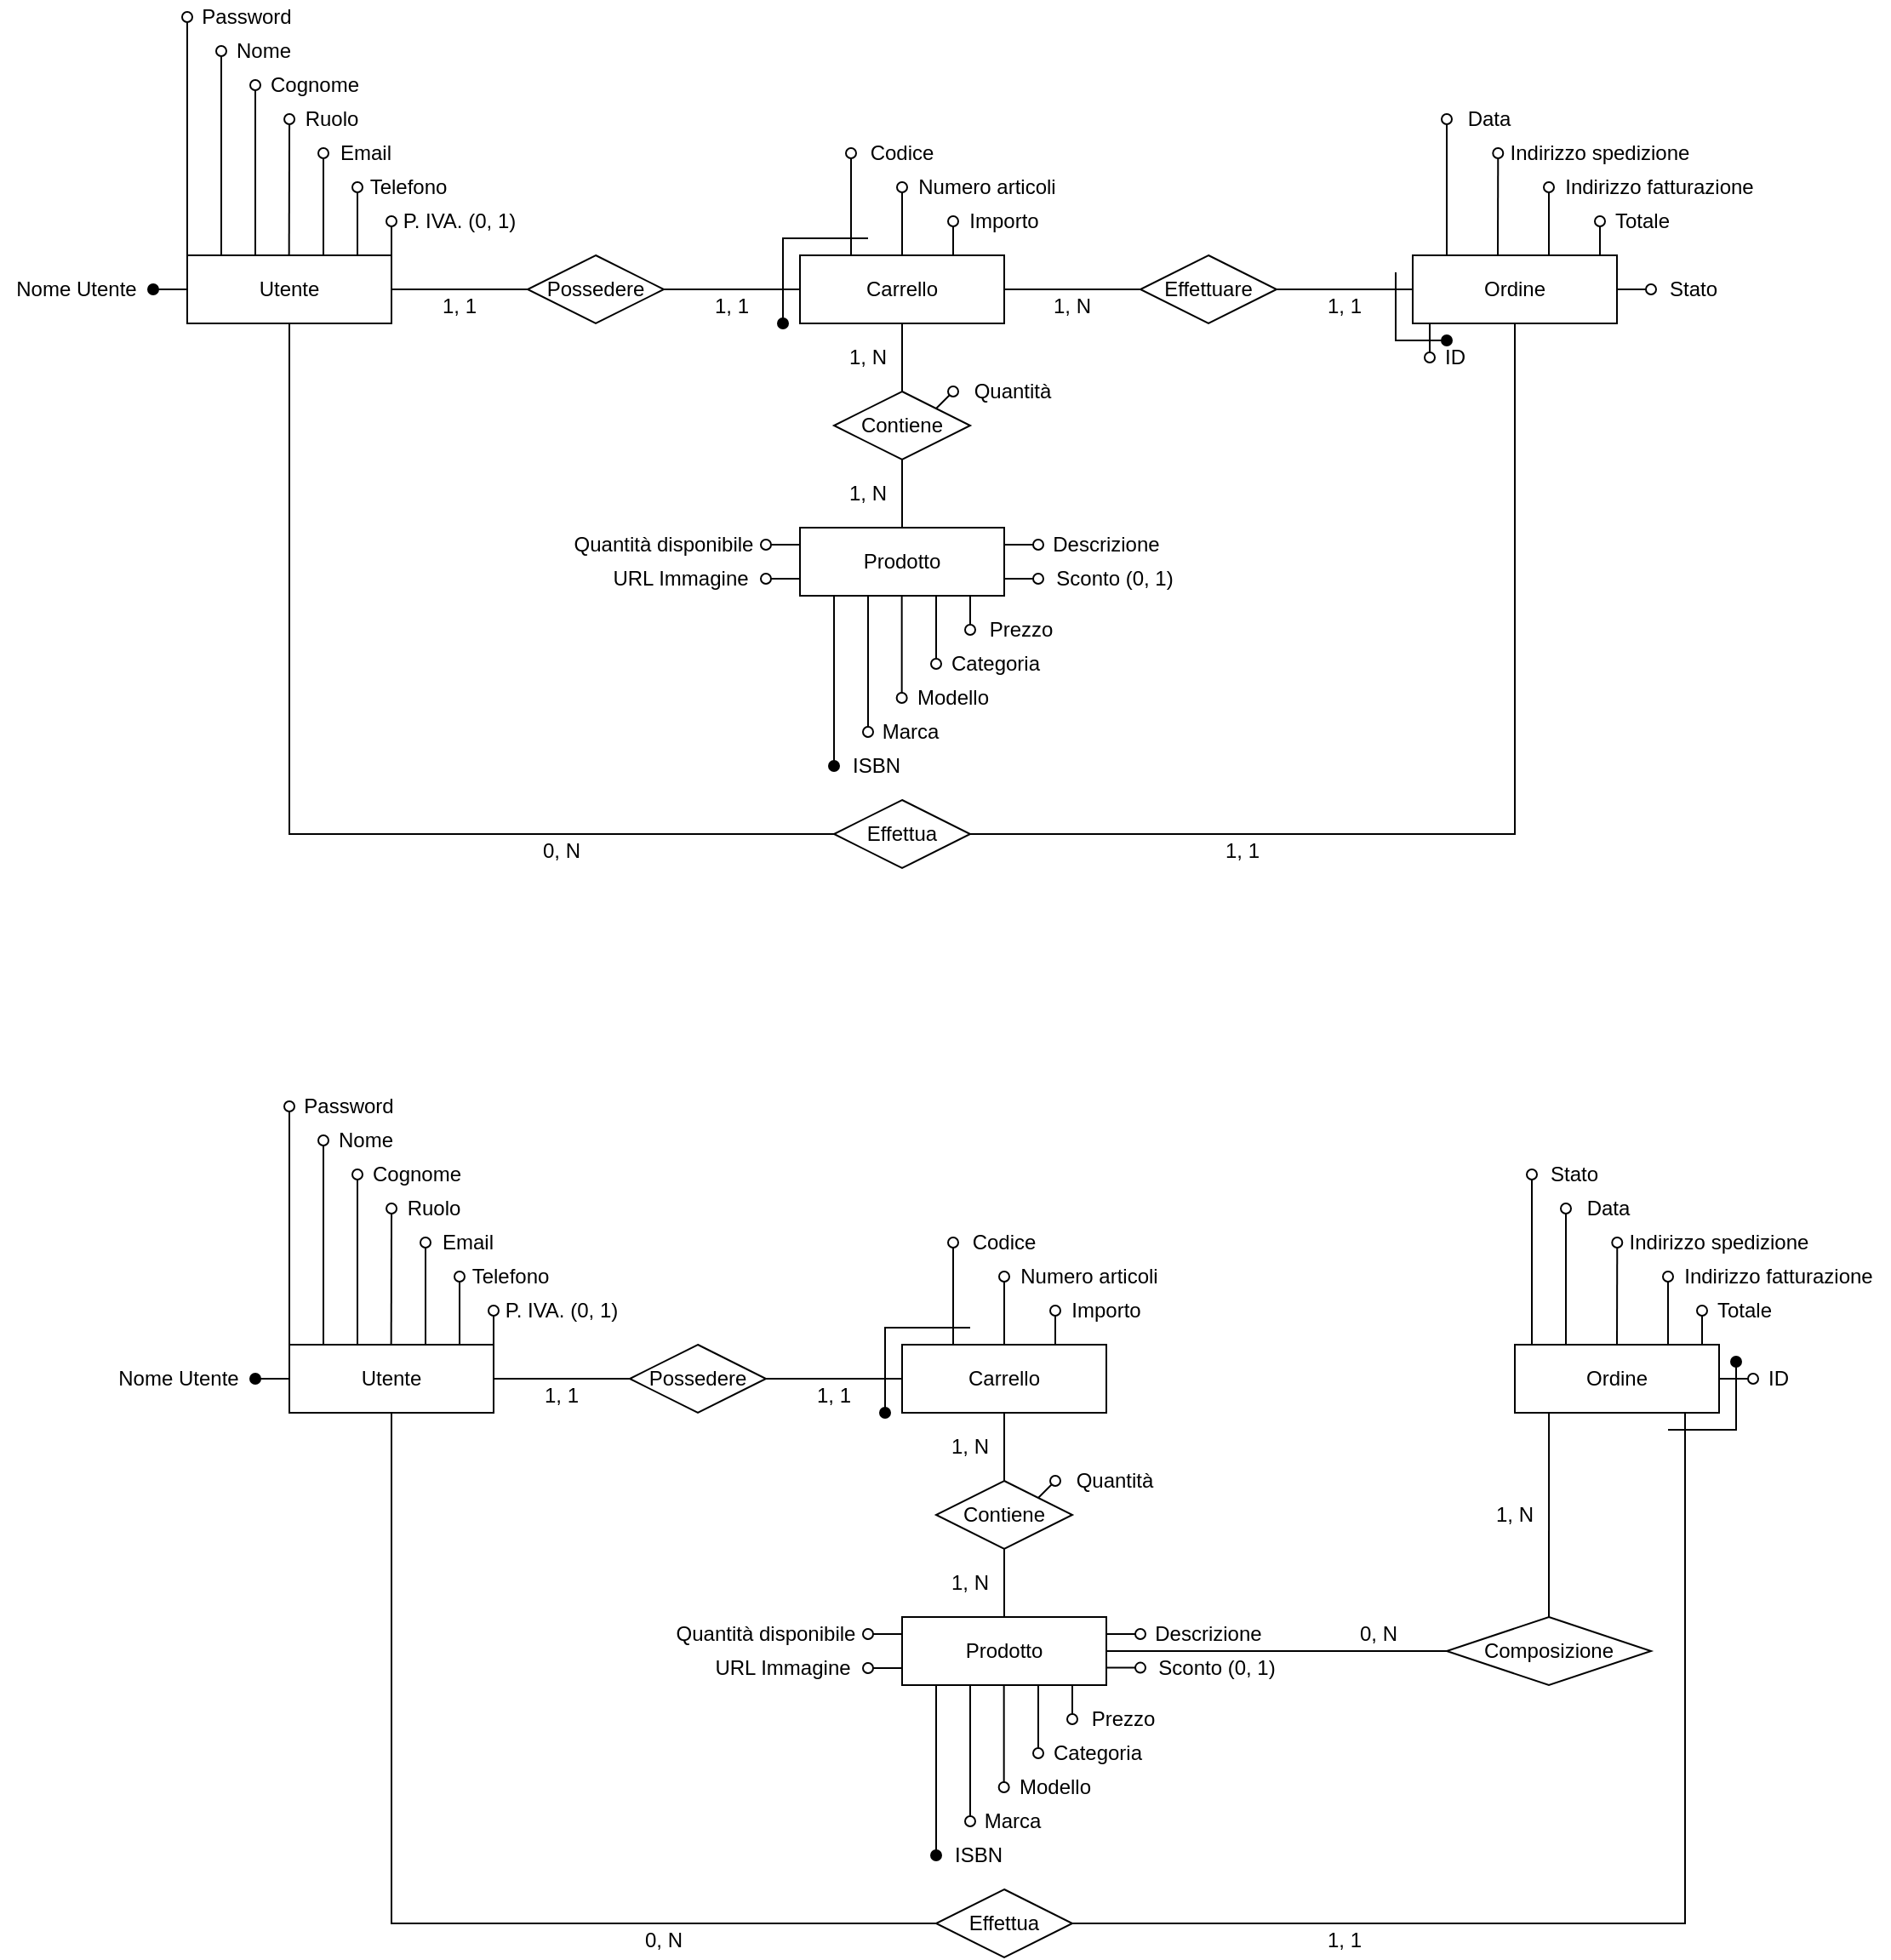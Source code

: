 <mxfile version="17.2.4" type="device"><diagram id="nm--eAEogg27VuzhffeC" name="Pagina-1"><mxGraphModel dx="2162" dy="2040" grid="1" gridSize="10" guides="1" tooltips="1" connect="1" arrows="1" fold="1" page="1" pageScale="1" pageWidth="827" pageHeight="1169" math="0" shadow="0"><root><mxCell id="0"/><mxCell id="1" parent="0"/><mxCell id="vrYlDFqUF2wS1NRrEJa6-5" style="edgeStyle=orthogonalEdgeStyle;rounded=0;orthogonalLoop=1;jettySize=auto;html=1;exitX=0.5;exitY=1;exitDx=0;exitDy=0;entryX=0;entryY=0.5;entryDx=0;entryDy=0;endArrow=none;endFill=0;" edge="1" parent="1" source="psmR3PlIc0HGCnG7WJcL-4" target="vrYlDFqUF2wS1NRrEJa6-3"><mxGeometry relative="1" as="geometry"/></mxCell><mxCell id="psmR3PlIc0HGCnG7WJcL-4" value="Utente" style="rounded=0;whiteSpace=wrap;html=1;" parent="1" vertex="1"><mxGeometry y="80" width="120" height="40" as="geometry"/></mxCell><mxCell id="psmR3PlIc0HGCnG7WJcL-9" style="edgeStyle=orthogonalEdgeStyle;rounded=0;orthogonalLoop=1;jettySize=auto;html=1;exitX=0;exitY=0.5;exitDx=0;exitDy=0;entryX=1;entryY=0.5;entryDx=0;entryDy=0;fillColor=#000000;endArrow=none;endFill=0;" parent="1" source="psmR3PlIc0HGCnG7WJcL-6" target="psmR3PlIc0HGCnG7WJcL-7" edge="1"><mxGeometry relative="1" as="geometry"/></mxCell><mxCell id="psmR3PlIc0HGCnG7WJcL-12" style="edgeStyle=orthogonalEdgeStyle;rounded=0;orthogonalLoop=1;jettySize=auto;html=1;exitX=1;exitY=0.5;exitDx=0;exitDy=0;entryX=0;entryY=0.5;entryDx=0;entryDy=0;endArrow=none;endFill=0;fillColor=#000000;" parent="1" source="psmR3PlIc0HGCnG7WJcL-6" target="psmR3PlIc0HGCnG7WJcL-11" edge="1"><mxGeometry relative="1" as="geometry"/></mxCell><mxCell id="psmR3PlIc0HGCnG7WJcL-17" style="edgeStyle=orthogonalEdgeStyle;rounded=0;orthogonalLoop=1;jettySize=auto;html=1;endArrow=none;endFill=0;fillColor=#000000;" parent="1" source="psmR3PlIc0HGCnG7WJcL-6" target="psmR3PlIc0HGCnG7WJcL-15" edge="1"><mxGeometry relative="1" as="geometry"/></mxCell><mxCell id="psmR3PlIc0HGCnG7WJcL-6" value="Carrello" style="rounded=0;whiteSpace=wrap;html=1;" parent="1" vertex="1"><mxGeometry x="360" y="80" width="120" height="40" as="geometry"/></mxCell><mxCell id="_0NYAgEo8FnDnwpILM5F-4" style="edgeStyle=orthogonalEdgeStyle;rounded=0;orthogonalLoop=1;jettySize=auto;html=1;exitX=0;exitY=0.5;exitDx=0;exitDy=0;entryX=1;entryY=0.5;entryDx=0;entryDy=0;endArrow=none;endFill=0;" parent="1" source="psmR3PlIc0HGCnG7WJcL-7" target="psmR3PlIc0HGCnG7WJcL-4" edge="1"><mxGeometry relative="1" as="geometry"><Array as="points"><mxPoint x="160" y="100"/><mxPoint x="160" y="100"/></Array></mxGeometry></mxCell><mxCell id="psmR3PlIc0HGCnG7WJcL-7" value="Possedere" style="rhombus;whiteSpace=wrap;html=1;" parent="1" vertex="1"><mxGeometry x="200" y="80" width="80" height="40" as="geometry"/></mxCell><mxCell id="psmR3PlIc0HGCnG7WJcL-13" style="edgeStyle=orthogonalEdgeStyle;rounded=0;orthogonalLoop=1;jettySize=auto;html=1;exitX=0;exitY=0.5;exitDx=0;exitDy=0;entryX=1;entryY=0.5;entryDx=0;entryDy=0;endArrow=none;endFill=0;fillColor=#000000;" parent="1" source="psmR3PlIc0HGCnG7WJcL-10" target="psmR3PlIc0HGCnG7WJcL-11" edge="1"><mxGeometry relative="1" as="geometry"/></mxCell><mxCell id="psmR3PlIc0HGCnG7WJcL-10" value="Ordine" style="rounded=0;whiteSpace=wrap;html=1;" parent="1" vertex="1"><mxGeometry x="720" y="80" width="120" height="40" as="geometry"/></mxCell><mxCell id="psmR3PlIc0HGCnG7WJcL-11" value="Effettuare" style="rhombus;whiteSpace=wrap;html=1;" parent="1" vertex="1"><mxGeometry x="560" y="80" width="80" height="40" as="geometry"/></mxCell><mxCell id="psmR3PlIc0HGCnG7WJcL-16" style="edgeStyle=orthogonalEdgeStyle;rounded=0;orthogonalLoop=1;jettySize=auto;html=1;exitX=0.5;exitY=0;exitDx=0;exitDy=0;entryX=0.5;entryY=1;entryDx=0;entryDy=0;endArrow=none;endFill=0;fillColor=#000000;" parent="1" source="psmR3PlIc0HGCnG7WJcL-14" target="psmR3PlIc0HGCnG7WJcL-15" edge="1"><mxGeometry relative="1" as="geometry"/></mxCell><mxCell id="psmR3PlIc0HGCnG7WJcL-14" value="Prodotto" style="rounded=0;whiteSpace=wrap;html=1;" parent="1" vertex="1"><mxGeometry x="360" y="240" width="120" height="40" as="geometry"/></mxCell><mxCell id="psmR3PlIc0HGCnG7WJcL-15" value="Contiene" style="rhombus;whiteSpace=wrap;html=1;" parent="1" vertex="1"><mxGeometry x="380" y="160" width="80" height="40" as="geometry"/></mxCell><mxCell id="psmR3PlIc0HGCnG7WJcL-19" value="" style="endArrow=none;html=1;rounded=0;fillColor=#000000;startArrow=oval;startFill=1;" parent="1" edge="1"><mxGeometry width="50" height="50" relative="1" as="geometry"><mxPoint x="350" y="120" as="sourcePoint"/><mxPoint x="400" y="70" as="targetPoint"/><Array as="points"><mxPoint x="350" y="70"/></Array></mxGeometry></mxCell><mxCell id="_0NYAgEo8FnDnwpILM5F-1" value="" style="endArrow=oval;html=1;rounded=0;endFill=1;" parent="1" edge="1"><mxGeometry width="50" height="50" relative="1" as="geometry"><mxPoint y="100" as="sourcePoint"/><mxPoint x="-20" y="100" as="targetPoint"/></mxGeometry></mxCell><mxCell id="_0NYAgEo8FnDnwpILM5F-2" value="Nome Utente" style="text;html=1;strokeColor=none;fillColor=none;align=center;verticalAlign=middle;whiteSpace=wrap;rounded=0;" parent="1" vertex="1"><mxGeometry x="-110" y="90" width="90" height="20" as="geometry"/></mxCell><mxCell id="_0NYAgEo8FnDnwpILM5F-5" value="" style="endArrow=oval;html=1;rounded=0;endFill=0;" parent="1" edge="1"><mxGeometry width="50" height="50" relative="1" as="geometry"><mxPoint y="80" as="sourcePoint"/><mxPoint y="-60" as="targetPoint"/></mxGeometry></mxCell><mxCell id="_0NYAgEo8FnDnwpILM5F-6" value="Password" style="text;html=1;strokeColor=none;fillColor=none;align=center;verticalAlign=middle;whiteSpace=wrap;rounded=0;" parent="1" vertex="1"><mxGeometry y="-70" width="70" height="20" as="geometry"/></mxCell><mxCell id="_0NYAgEo8FnDnwpILM5F-7" value="" style="endArrow=oval;html=1;rounded=0;endFill=0;" parent="1" edge="1"><mxGeometry width="50" height="50" relative="1" as="geometry"><mxPoint x="20" y="80" as="sourcePoint"/><mxPoint x="20" y="-40" as="targetPoint"/></mxGeometry></mxCell><mxCell id="_0NYAgEo8FnDnwpILM5F-8" value="" style="endArrow=oval;html=1;rounded=0;endFill=0;" parent="1" edge="1"><mxGeometry width="50" height="50" relative="1" as="geometry"><mxPoint x="40" y="80" as="sourcePoint"/><mxPoint x="40" y="-20" as="targetPoint"/></mxGeometry></mxCell><mxCell id="_0NYAgEo8FnDnwpILM5F-10" value="Nome" style="text;html=1;strokeColor=none;fillColor=none;align=center;verticalAlign=middle;whiteSpace=wrap;rounded=0;" parent="1" vertex="1"><mxGeometry x="20" y="-50" width="50" height="20" as="geometry"/></mxCell><mxCell id="_0NYAgEo8FnDnwpILM5F-11" value="Cognome" style="text;html=1;strokeColor=none;fillColor=none;align=center;verticalAlign=middle;whiteSpace=wrap;rounded=0;" parent="1" vertex="1"><mxGeometry x="40" y="-30" width="70" height="20" as="geometry"/></mxCell><mxCell id="_0NYAgEo8FnDnwpILM5F-17" value="" style="endArrow=oval;html=1;rounded=0;endFill=0;entryX=0;entryY=0.5;entryDx=0;entryDy=0;" parent="1" target="_0NYAgEo8FnDnwpILM5F-18" edge="1"><mxGeometry width="50" height="50" relative="1" as="geometry"><mxPoint x="730" y="120" as="sourcePoint"/><mxPoint x="730" y="40" as="targetPoint"/></mxGeometry></mxCell><mxCell id="_0NYAgEo8FnDnwpILM5F-18" value="ID" style="text;html=1;strokeColor=none;fillColor=none;align=center;verticalAlign=middle;whiteSpace=wrap;rounded=0;" parent="1" vertex="1"><mxGeometry x="730" y="130" width="30" height="20" as="geometry"/></mxCell><mxCell id="_0NYAgEo8FnDnwpILM5F-19" value="" style="endArrow=oval;html=1;rounded=0;endFill=0;" parent="1" edge="1"><mxGeometry width="50" height="50" relative="1" as="geometry"><mxPoint x="59.83" y="80" as="sourcePoint"/><mxPoint x="60.03" as="targetPoint"/></mxGeometry></mxCell><mxCell id="_0NYAgEo8FnDnwpILM5F-20" value="Ruolo" style="text;html=1;strokeColor=none;fillColor=none;align=center;verticalAlign=middle;whiteSpace=wrap;rounded=0;" parent="1" vertex="1"><mxGeometry x="60" y="-10" width="50" height="20" as="geometry"/></mxCell><mxCell id="_0NYAgEo8FnDnwpILM5F-22" value="" style="endArrow=oval;html=1;rounded=0;endFill=0;" parent="1" edge="1"><mxGeometry width="50" height="50" relative="1" as="geometry"><mxPoint x="100" y="80" as="sourcePoint"/><mxPoint x="100" y="40" as="targetPoint"/></mxGeometry></mxCell><mxCell id="_0NYAgEo8FnDnwpILM5F-23" value="Telefono" style="text;html=1;strokeColor=none;fillColor=none;align=center;verticalAlign=middle;whiteSpace=wrap;rounded=0;" parent="1" vertex="1"><mxGeometry x="100" y="30" width="60" height="20" as="geometry"/></mxCell><mxCell id="_0NYAgEo8FnDnwpILM5F-26" value="" style="endArrow=oval;html=1;rounded=0;endFill=0;" parent="1" edge="1"><mxGeometry width="50" height="50" relative="1" as="geometry"><mxPoint x="420" y="80" as="sourcePoint"/><mxPoint x="420" y="40" as="targetPoint"/></mxGeometry></mxCell><mxCell id="_0NYAgEo8FnDnwpILM5F-27" value="Numero articoli" style="text;html=1;strokeColor=none;fillColor=none;align=center;verticalAlign=middle;whiteSpace=wrap;rounded=0;" parent="1" vertex="1"><mxGeometry x="420" y="30" width="100" height="20" as="geometry"/></mxCell><mxCell id="_0NYAgEo8FnDnwpILM5F-28" value="" style="endArrow=oval;html=1;rounded=0;endFill=0;" parent="1" edge="1"><mxGeometry width="50" height="50" relative="1" as="geometry"><mxPoint x="450" y="80" as="sourcePoint"/><mxPoint x="450" y="60" as="targetPoint"/></mxGeometry></mxCell><mxCell id="_0NYAgEo8FnDnwpILM5F-29" value="Importo" style="text;html=1;strokeColor=none;fillColor=none;align=center;verticalAlign=middle;whiteSpace=wrap;rounded=0;" parent="1" vertex="1"><mxGeometry x="450" y="50" width="60" height="20" as="geometry"/></mxCell><mxCell id="_0NYAgEo8FnDnwpILM5F-32" value="" style="endArrow=oval;html=1;rounded=0;endFill=0;" parent="1" edge="1"><mxGeometry width="50" height="50" relative="1" as="geometry"><mxPoint x="440" y="170" as="sourcePoint"/><mxPoint x="450" y="160" as="targetPoint"/></mxGeometry></mxCell><mxCell id="_0NYAgEo8FnDnwpILM5F-33" value="Quantità" style="text;html=1;strokeColor=none;fillColor=none;align=center;verticalAlign=middle;whiteSpace=wrap;rounded=0;" parent="1" vertex="1"><mxGeometry x="450" y="150" width="70" height="20" as="geometry"/></mxCell><mxCell id="_0NYAgEo8FnDnwpILM5F-34" value="" style="endArrow=none;html=1;rounded=0;startArrow=oval;startFill=1;" parent="1" edge="1"><mxGeometry width="50" height="50" relative="1" as="geometry"><mxPoint x="380" y="380" as="sourcePoint"/><mxPoint x="380" y="280" as="targetPoint"/></mxGeometry></mxCell><mxCell id="_0NYAgEo8FnDnwpILM5F-35" value="" style="endArrow=none;html=1;rounded=0;startArrow=oval;startFill=0;" parent="1" edge="1"><mxGeometry width="50" height="50" relative="1" as="geometry"><mxPoint x="419.83" y="340" as="sourcePoint"/><mxPoint x="419.83" y="280" as="targetPoint"/></mxGeometry></mxCell><mxCell id="_0NYAgEo8FnDnwpILM5F-36" value="" style="endArrow=none;html=1;rounded=0;startArrow=oval;startFill=0;" parent="1" edge="1"><mxGeometry width="50" height="50" relative="1" as="geometry"><mxPoint x="440" y="320" as="sourcePoint"/><mxPoint x="440" y="280" as="targetPoint"/></mxGeometry></mxCell><mxCell id="_0NYAgEo8FnDnwpILM5F-37" value="" style="endArrow=none;html=1;rounded=0;startArrow=oval;startFill=0;" parent="1" edge="1"><mxGeometry width="50" height="50" relative="1" as="geometry"><mxPoint x="460" y="300" as="sourcePoint"/><mxPoint x="460" y="280" as="targetPoint"/></mxGeometry></mxCell><mxCell id="_0NYAgEo8FnDnwpILM5F-38" value="" style="endArrow=none;html=1;rounded=0;startArrow=oval;startFill=0;" parent="1" edge="1"><mxGeometry width="50" height="50" relative="1" as="geometry"><mxPoint x="400" y="360" as="sourcePoint"/><mxPoint x="400" y="280" as="targetPoint"/></mxGeometry></mxCell><mxCell id="_0NYAgEo8FnDnwpILM5F-40" value="ISBN" style="text;html=1;strokeColor=none;fillColor=none;align=center;verticalAlign=middle;whiteSpace=wrap;rounded=0;" parent="1" vertex="1"><mxGeometry x="380" y="370" width="50" height="20" as="geometry"/></mxCell><mxCell id="_0NYAgEo8FnDnwpILM5F-41" value="Marca" style="text;html=1;strokeColor=none;fillColor=none;align=center;verticalAlign=middle;whiteSpace=wrap;rounded=0;" parent="1" vertex="1"><mxGeometry x="400" y="350" width="50" height="20" as="geometry"/></mxCell><mxCell id="_0NYAgEo8FnDnwpILM5F-42" value="Modello" style="text;html=1;strokeColor=none;fillColor=none;align=center;verticalAlign=middle;whiteSpace=wrap;rounded=0;" parent="1" vertex="1"><mxGeometry x="420" y="330" width="60" height="20" as="geometry"/></mxCell><mxCell id="_0NYAgEo8FnDnwpILM5F-43" value="Categoria" style="text;html=1;strokeColor=none;fillColor=none;align=center;verticalAlign=middle;whiteSpace=wrap;rounded=0;" parent="1" vertex="1"><mxGeometry x="440" y="310" width="70" height="20" as="geometry"/></mxCell><mxCell id="_0NYAgEo8FnDnwpILM5F-44" value="Prezzo" style="text;html=1;strokeColor=none;fillColor=none;align=center;verticalAlign=middle;whiteSpace=wrap;rounded=0;" parent="1" vertex="1"><mxGeometry x="460" y="290" width="60" height="20" as="geometry"/></mxCell><mxCell id="_0NYAgEo8FnDnwpILM5F-45" value="" style="endArrow=oval;html=1;rounded=0;endFill=0;" parent="1" edge="1"><mxGeometry width="50" height="50" relative="1" as="geometry"><mxPoint x="480" y="250" as="sourcePoint"/><mxPoint x="500" y="250" as="targetPoint"/></mxGeometry></mxCell><mxCell id="_0NYAgEo8FnDnwpILM5F-46" value="Descrizione" style="text;html=1;strokeColor=none;fillColor=none;align=center;verticalAlign=middle;whiteSpace=wrap;rounded=0;" parent="1" vertex="1"><mxGeometry x="500" y="240" width="80" height="20" as="geometry"/></mxCell><mxCell id="_0NYAgEo8FnDnwpILM5F-48" value="" style="endArrow=oval;html=1;rounded=0;endFill=0;" parent="1" edge="1"><mxGeometry width="50" height="50" relative="1" as="geometry"><mxPoint x="740" y="80" as="sourcePoint"/><mxPoint x="740" as="targetPoint"/></mxGeometry></mxCell><mxCell id="_0NYAgEo8FnDnwpILM5F-50" value="" style="endArrow=oval;html=1;rounded=0;endFill=0;" parent="1" edge="1"><mxGeometry width="50" height="50" relative="1" as="geometry"><mxPoint x="480" y="270" as="sourcePoint"/><mxPoint x="500" y="270" as="targetPoint"/></mxGeometry></mxCell><mxCell id="_0NYAgEo8FnDnwpILM5F-51" value="Sconto (0, 1)" style="text;html=1;strokeColor=none;fillColor=none;align=center;verticalAlign=middle;whiteSpace=wrap;rounded=0;" parent="1" vertex="1"><mxGeometry x="500" y="260" width="90" height="20" as="geometry"/></mxCell><mxCell id="_0NYAgEo8FnDnwpILM5F-54" value="" style="endArrow=none;html=1;rounded=0;fillColor=#000000;startArrow=oval;startFill=1;" parent="1" edge="1"><mxGeometry width="50" height="50" relative="1" as="geometry"><mxPoint x="740" y="130" as="sourcePoint"/><mxPoint x="710" y="90" as="targetPoint"/><Array as="points"><mxPoint x="710" y="130"/></Array></mxGeometry></mxCell><mxCell id="_0NYAgEo8FnDnwpILM5F-55" value="Indirizzo spedizione" style="text;html=1;strokeColor=none;fillColor=none;align=center;verticalAlign=middle;whiteSpace=wrap;rounded=0;" parent="1" vertex="1"><mxGeometry x="770" y="10" width="120" height="20" as="geometry"/></mxCell><mxCell id="_0NYAgEo8FnDnwpILM5F-56" value="" style="endArrow=oval;html=1;rounded=0;endFill=0;" parent="1" edge="1"><mxGeometry width="50" height="50" relative="1" as="geometry"><mxPoint x="120" y="80" as="sourcePoint"/><mxPoint x="120" y="60" as="targetPoint"/></mxGeometry></mxCell><mxCell id="_0NYAgEo8FnDnwpILM5F-57" value="P. IVA. (0, 1)" style="text;html=1;strokeColor=none;fillColor=none;align=center;verticalAlign=middle;whiteSpace=wrap;rounded=0;" parent="1" vertex="1"><mxGeometry x="120" y="50" width="80" height="20" as="geometry"/></mxCell><mxCell id="_0NYAgEo8FnDnwpILM5F-58" value="" style="endArrow=oval;html=1;rounded=0;endFill=0;entryX=0;entryY=0.5;entryDx=0;entryDy=0;" parent="1" target="_0NYAgEo8FnDnwpILM5F-59" edge="1"><mxGeometry width="50" height="50" relative="1" as="geometry"><mxPoint x="800" y="80" as="sourcePoint"/><mxPoint x="800" y="60" as="targetPoint"/></mxGeometry></mxCell><mxCell id="_0NYAgEo8FnDnwpILM5F-59" value="Indirizzo fatturazione" style="text;html=1;strokeColor=none;fillColor=none;align=center;verticalAlign=middle;whiteSpace=wrap;rounded=0;" parent="1" vertex="1"><mxGeometry x="800" y="30" width="130" height="20" as="geometry"/></mxCell><mxCell id="_0NYAgEo8FnDnwpILM5F-64" value="" style="endArrow=oval;html=1;rounded=0;endFill=0;" parent="1" edge="1"><mxGeometry width="50" height="50" relative="1" as="geometry"><mxPoint x="830" y="80" as="sourcePoint"/><mxPoint x="830" y="60" as="targetPoint"/></mxGeometry></mxCell><mxCell id="_0NYAgEo8FnDnwpILM5F-65" value="Totale" style="text;html=1;strokeColor=none;fillColor=none;align=center;verticalAlign=middle;whiteSpace=wrap;rounded=0;" parent="1" vertex="1"><mxGeometry x="830" y="50" width="50" height="20" as="geometry"/></mxCell><mxCell id="_0NYAgEo8FnDnwpILM5F-66" value="" style="endArrow=oval;html=1;rounded=0;endFill=0;" parent="1" edge="1"><mxGeometry width="50" height="50" relative="1" as="geometry"><mxPoint x="80" y="80" as="sourcePoint"/><mxPoint x="80" y="20" as="targetPoint"/></mxGeometry></mxCell><mxCell id="_0NYAgEo8FnDnwpILM5F-67" value="Email" style="text;html=1;strokeColor=none;fillColor=none;align=center;verticalAlign=middle;whiteSpace=wrap;rounded=0;" parent="1" vertex="1"><mxGeometry x="80" y="10" width="50" height="20" as="geometry"/></mxCell><mxCell id="_0NYAgEo8FnDnwpILM5F-73" value="" style="endArrow=oval;html=1;rounded=0;endFill=0;" parent="1" edge="1"><mxGeometry width="50" height="50" relative="1" as="geometry"><mxPoint x="770" y="80" as="sourcePoint"/><mxPoint x="770.14" y="20" as="targetPoint"/></mxGeometry></mxCell><mxCell id="_0NYAgEo8FnDnwpILM5F-74" value="Data" style="text;html=1;strokeColor=none;fillColor=none;align=center;verticalAlign=middle;whiteSpace=wrap;rounded=0;" parent="1" vertex="1"><mxGeometry x="740" y="-10" width="50" height="20" as="geometry"/></mxCell><mxCell id="_0NYAgEo8FnDnwpILM5F-77" value="1, 1" style="text;html=1;strokeColor=none;fillColor=none;align=center;verticalAlign=middle;whiteSpace=wrap;rounded=0;" parent="1" vertex="1"><mxGeometry x="140" y="100" width="40" height="20" as="geometry"/></mxCell><mxCell id="_0NYAgEo8FnDnwpILM5F-79" value="1, N" style="text;html=1;strokeColor=none;fillColor=none;align=center;verticalAlign=middle;whiteSpace=wrap;rounded=0;" parent="1" vertex="1"><mxGeometry x="380" y="130" width="40" height="20" as="geometry"/></mxCell><mxCell id="_0NYAgEo8FnDnwpILM5F-80" value="1, N" style="text;html=1;strokeColor=none;fillColor=none;align=center;verticalAlign=middle;whiteSpace=wrap;rounded=0;" parent="1" vertex="1"><mxGeometry x="380" y="210" width="40" height="20" as="geometry"/></mxCell><mxCell id="_0NYAgEo8FnDnwpILM5F-81" value="" style="endArrow=none;html=1;rounded=0;startArrow=oval;startFill=0;" parent="1" edge="1"><mxGeometry width="50" height="50" relative="1" as="geometry"><mxPoint x="340" y="250" as="sourcePoint"/><mxPoint x="360" y="250" as="targetPoint"/></mxGeometry></mxCell><mxCell id="_0NYAgEo8FnDnwpILM5F-82" value="Quantità disponibile" style="text;html=1;strokeColor=none;fillColor=none;align=center;verticalAlign=middle;whiteSpace=wrap;rounded=0;" parent="1" vertex="1"><mxGeometry x="220" y="240" width="120" height="20" as="geometry"/></mxCell><mxCell id="_0NYAgEo8FnDnwpILM5F-84" value="1, N" style="text;html=1;strokeColor=none;fillColor=none;align=center;verticalAlign=middle;whiteSpace=wrap;rounded=0;" parent="1" vertex="1"><mxGeometry x="500" y="100" width="40" height="20" as="geometry"/></mxCell><mxCell id="_0NYAgEo8FnDnwpILM5F-89" value="" style="endArrow=oval;html=1;rounded=0;endFill=0;" parent="1" edge="1"><mxGeometry width="50" height="50" relative="1" as="geometry"><mxPoint x="840.0" y="100" as="sourcePoint"/><mxPoint x="860" y="100" as="targetPoint"/></mxGeometry></mxCell><mxCell id="_0NYAgEo8FnDnwpILM5F-90" value="Stato" style="text;html=1;strokeColor=none;fillColor=none;align=center;verticalAlign=middle;whiteSpace=wrap;rounded=0;" parent="1" vertex="1"><mxGeometry x="860" y="90" width="50" height="20" as="geometry"/></mxCell><mxCell id="vrYlDFqUF2wS1NRrEJa6-4" style="edgeStyle=orthogonalEdgeStyle;rounded=0;orthogonalLoop=1;jettySize=auto;html=1;entryX=0.5;entryY=1;entryDx=0;entryDy=0;endArrow=none;endFill=0;" edge="1" parent="1" source="vrYlDFqUF2wS1NRrEJa6-3" target="psmR3PlIc0HGCnG7WJcL-10"><mxGeometry relative="1" as="geometry"/></mxCell><mxCell id="vrYlDFqUF2wS1NRrEJa6-3" value="Effettua" style="rhombus;whiteSpace=wrap;html=1;" vertex="1" parent="1"><mxGeometry x="380" y="400" width="80" height="40" as="geometry"/></mxCell><mxCell id="vrYlDFqUF2wS1NRrEJa6-6" value="0, N" style="text;html=1;strokeColor=none;fillColor=none;align=center;verticalAlign=middle;whiteSpace=wrap;rounded=0;" vertex="1" parent="1"><mxGeometry x="200" y="420" width="40" height="20" as="geometry"/></mxCell><mxCell id="vrYlDFqUF2wS1NRrEJa6-9" value="1, 1" style="text;html=1;strokeColor=none;fillColor=none;align=center;verticalAlign=middle;whiteSpace=wrap;rounded=0;" vertex="1" parent="1"><mxGeometry x="660" y="100" width="40" height="20" as="geometry"/></mxCell><mxCell id="vrYlDFqUF2wS1NRrEJa6-11" value="1, 1" style="text;html=1;strokeColor=none;fillColor=none;align=center;verticalAlign=middle;whiteSpace=wrap;rounded=0;" vertex="1" parent="1"><mxGeometry x="600" y="420" width="40" height="20" as="geometry"/></mxCell><mxCell id="vrYlDFqUF2wS1NRrEJa6-12" value="1, 1" style="text;html=1;strokeColor=none;fillColor=none;align=center;verticalAlign=middle;whiteSpace=wrap;rounded=0;" vertex="1" parent="1"><mxGeometry x="300" y="100" width="40" height="20" as="geometry"/></mxCell><mxCell id="vrYlDFqUF2wS1NRrEJa6-13" value="" style="endArrow=none;html=1;rounded=0;startArrow=oval;startFill=0;" edge="1" parent="1"><mxGeometry width="50" height="50" relative="1" as="geometry"><mxPoint x="340" y="270" as="sourcePoint"/><mxPoint x="360" y="270" as="targetPoint"/></mxGeometry></mxCell><mxCell id="vrYlDFqUF2wS1NRrEJa6-14" value="URL Immagine" style="text;html=1;strokeColor=none;fillColor=none;align=center;verticalAlign=middle;whiteSpace=wrap;rounded=0;" vertex="1" parent="1"><mxGeometry x="240" y="260" width="100" height="20" as="geometry"/></mxCell><mxCell id="vrYlDFqUF2wS1NRrEJa6-18" value="" style="endArrow=oval;html=1;rounded=0;endFill=0;entryX=0;entryY=0.5;entryDx=0;entryDy=0;" edge="1" parent="1" target="vrYlDFqUF2wS1NRrEJa6-19"><mxGeometry width="50" height="50" relative="1" as="geometry"><mxPoint x="390" y="80" as="sourcePoint"/><mxPoint x="390" y="60" as="targetPoint"/></mxGeometry></mxCell><mxCell id="vrYlDFqUF2wS1NRrEJa6-19" value="Codice" style="text;html=1;strokeColor=none;fillColor=none;align=center;verticalAlign=middle;whiteSpace=wrap;rounded=0;" vertex="1" parent="1"><mxGeometry x="390" y="10" width="60" height="20" as="geometry"/></mxCell><mxCell id="vrYlDFqUF2wS1NRrEJa6-22" style="edgeStyle=orthogonalEdgeStyle;rounded=0;orthogonalLoop=1;jettySize=auto;html=1;exitX=0.5;exitY=1;exitDx=0;exitDy=0;entryX=0;entryY=0.5;entryDx=0;entryDy=0;endArrow=none;endFill=0;" edge="1" parent="1" source="vrYlDFqUF2wS1NRrEJa6-23" target="vrYlDFqUF2wS1NRrEJa6-93"><mxGeometry relative="1" as="geometry"/></mxCell><mxCell id="vrYlDFqUF2wS1NRrEJa6-23" value="Utente" style="rounded=0;whiteSpace=wrap;html=1;" vertex="1" parent="1"><mxGeometry x="60" y="720" width="120" height="40" as="geometry"/></mxCell><mxCell id="vrYlDFqUF2wS1NRrEJa6-24" style="edgeStyle=orthogonalEdgeStyle;rounded=0;orthogonalLoop=1;jettySize=auto;html=1;exitX=0;exitY=0.5;exitDx=0;exitDy=0;entryX=1;entryY=0.5;entryDx=0;entryDy=0;fillColor=#000000;endArrow=none;endFill=0;" edge="1" parent="1" source="vrYlDFqUF2wS1NRrEJa6-27" target="vrYlDFqUF2wS1NRrEJa6-29"><mxGeometry relative="1" as="geometry"/></mxCell><mxCell id="vrYlDFqUF2wS1NRrEJa6-26" style="edgeStyle=orthogonalEdgeStyle;rounded=0;orthogonalLoop=1;jettySize=auto;html=1;endArrow=none;endFill=0;fillColor=#000000;" edge="1" parent="1" source="vrYlDFqUF2wS1NRrEJa6-27" target="vrYlDFqUF2wS1NRrEJa6-35"><mxGeometry relative="1" as="geometry"/></mxCell><mxCell id="vrYlDFqUF2wS1NRrEJa6-27" value="Carrello" style="rounded=0;whiteSpace=wrap;html=1;" vertex="1" parent="1"><mxGeometry x="420" y="720" width="120" height="40" as="geometry"/></mxCell><mxCell id="vrYlDFqUF2wS1NRrEJa6-28" style="edgeStyle=orthogonalEdgeStyle;rounded=0;orthogonalLoop=1;jettySize=auto;html=1;exitX=0;exitY=0.5;exitDx=0;exitDy=0;entryX=1;entryY=0.5;entryDx=0;entryDy=0;endArrow=none;endFill=0;" edge="1" parent="1" source="vrYlDFqUF2wS1NRrEJa6-29" target="vrYlDFqUF2wS1NRrEJa6-23"><mxGeometry relative="1" as="geometry"><Array as="points"><mxPoint x="220" y="740"/><mxPoint x="220" y="740"/></Array></mxGeometry></mxCell><mxCell id="vrYlDFqUF2wS1NRrEJa6-29" value="Possedere" style="rhombus;whiteSpace=wrap;html=1;" vertex="1" parent="1"><mxGeometry x="260" y="720" width="80" height="40" as="geometry"/></mxCell><mxCell id="vrYlDFqUF2wS1NRrEJa6-31" value="Ordine" style="rounded=0;whiteSpace=wrap;html=1;" vertex="1" parent="1"><mxGeometry x="780" y="720" width="120" height="40" as="geometry"/></mxCell><mxCell id="vrYlDFqUF2wS1NRrEJa6-33" style="edgeStyle=orthogonalEdgeStyle;rounded=0;orthogonalLoop=1;jettySize=auto;html=1;exitX=0.5;exitY=0;exitDx=0;exitDy=0;entryX=0.5;entryY=1;entryDx=0;entryDy=0;endArrow=none;endFill=0;fillColor=#000000;" edge="1" parent="1" source="vrYlDFqUF2wS1NRrEJa6-34" target="vrYlDFqUF2wS1NRrEJa6-35"><mxGeometry relative="1" as="geometry"/></mxCell><mxCell id="vrYlDFqUF2wS1NRrEJa6-109" style="edgeStyle=orthogonalEdgeStyle;rounded=0;orthogonalLoop=1;jettySize=auto;html=1;exitX=1;exitY=0.5;exitDx=0;exitDy=0;entryX=0;entryY=0.5;entryDx=0;entryDy=0;endArrow=none;endFill=0;" edge="1" parent="1" source="vrYlDFqUF2wS1NRrEJa6-34" target="vrYlDFqUF2wS1NRrEJa6-107"><mxGeometry relative="1" as="geometry"/></mxCell><mxCell id="vrYlDFqUF2wS1NRrEJa6-34" value="Prodotto" style="rounded=0;whiteSpace=wrap;html=1;" vertex="1" parent="1"><mxGeometry x="420" y="880" width="120" height="40" as="geometry"/></mxCell><mxCell id="vrYlDFqUF2wS1NRrEJa6-35" value="Contiene" style="rhombus;whiteSpace=wrap;html=1;" vertex="1" parent="1"><mxGeometry x="440" y="800" width="80" height="40" as="geometry"/></mxCell><mxCell id="vrYlDFqUF2wS1NRrEJa6-36" value="" style="endArrow=none;html=1;rounded=0;fillColor=#000000;startArrow=oval;startFill=1;" edge="1" parent="1"><mxGeometry width="50" height="50" relative="1" as="geometry"><mxPoint x="410" y="760" as="sourcePoint"/><mxPoint x="460" y="710" as="targetPoint"/><Array as="points"><mxPoint x="410" y="710"/></Array></mxGeometry></mxCell><mxCell id="vrYlDFqUF2wS1NRrEJa6-37" value="" style="endArrow=oval;html=1;rounded=0;endFill=1;" edge="1" parent="1"><mxGeometry width="50" height="50" relative="1" as="geometry"><mxPoint x="60" y="740" as="sourcePoint"/><mxPoint x="40" y="740" as="targetPoint"/></mxGeometry></mxCell><mxCell id="vrYlDFqUF2wS1NRrEJa6-38" value="Nome Utente" style="text;html=1;strokeColor=none;fillColor=none;align=center;verticalAlign=middle;whiteSpace=wrap;rounded=0;" vertex="1" parent="1"><mxGeometry x="-50" y="730" width="90" height="20" as="geometry"/></mxCell><mxCell id="vrYlDFqUF2wS1NRrEJa6-39" value="" style="endArrow=oval;html=1;rounded=0;endFill=0;" edge="1" parent="1"><mxGeometry width="50" height="50" relative="1" as="geometry"><mxPoint x="60" y="720" as="sourcePoint"/><mxPoint x="60" y="580" as="targetPoint"/></mxGeometry></mxCell><mxCell id="vrYlDFqUF2wS1NRrEJa6-40" value="Password" style="text;html=1;strokeColor=none;fillColor=none;align=center;verticalAlign=middle;whiteSpace=wrap;rounded=0;" vertex="1" parent="1"><mxGeometry x="60" y="570" width="70" height="20" as="geometry"/></mxCell><mxCell id="vrYlDFqUF2wS1NRrEJa6-41" value="" style="endArrow=oval;html=1;rounded=0;endFill=0;" edge="1" parent="1"><mxGeometry width="50" height="50" relative="1" as="geometry"><mxPoint x="80" y="720" as="sourcePoint"/><mxPoint x="80" y="600" as="targetPoint"/></mxGeometry></mxCell><mxCell id="vrYlDFqUF2wS1NRrEJa6-42" value="" style="endArrow=oval;html=1;rounded=0;endFill=0;" edge="1" parent="1"><mxGeometry width="50" height="50" relative="1" as="geometry"><mxPoint x="100" y="720" as="sourcePoint"/><mxPoint x="100" y="620" as="targetPoint"/></mxGeometry></mxCell><mxCell id="vrYlDFqUF2wS1NRrEJa6-43" value="Nome" style="text;html=1;strokeColor=none;fillColor=none;align=center;verticalAlign=middle;whiteSpace=wrap;rounded=0;" vertex="1" parent="1"><mxGeometry x="80" y="590" width="50" height="20" as="geometry"/></mxCell><mxCell id="vrYlDFqUF2wS1NRrEJa6-44" value="Cognome" style="text;html=1;strokeColor=none;fillColor=none;align=center;verticalAlign=middle;whiteSpace=wrap;rounded=0;" vertex="1" parent="1"><mxGeometry x="100" y="610" width="70" height="20" as="geometry"/></mxCell><mxCell id="vrYlDFqUF2wS1NRrEJa6-45" value="" style="endArrow=oval;html=1;rounded=0;endFill=0;" edge="1" parent="1"><mxGeometry width="50" height="50" relative="1" as="geometry"><mxPoint x="790" y="720" as="sourcePoint"/><mxPoint x="790" y="620" as="targetPoint"/></mxGeometry></mxCell><mxCell id="vrYlDFqUF2wS1NRrEJa6-46" value="ID" style="text;html=1;strokeColor=none;fillColor=none;align=center;verticalAlign=middle;whiteSpace=wrap;rounded=0;" vertex="1" parent="1"><mxGeometry x="920" y="730" width="30" height="20" as="geometry"/></mxCell><mxCell id="vrYlDFqUF2wS1NRrEJa6-47" value="" style="endArrow=oval;html=1;rounded=0;endFill=0;" edge="1" parent="1"><mxGeometry width="50" height="50" relative="1" as="geometry"><mxPoint x="119.83" y="720" as="sourcePoint"/><mxPoint x="120.03" y="640" as="targetPoint"/></mxGeometry></mxCell><mxCell id="vrYlDFqUF2wS1NRrEJa6-48" value="Ruolo" style="text;html=1;strokeColor=none;fillColor=none;align=center;verticalAlign=middle;whiteSpace=wrap;rounded=0;" vertex="1" parent="1"><mxGeometry x="120" y="630" width="50" height="20" as="geometry"/></mxCell><mxCell id="vrYlDFqUF2wS1NRrEJa6-49" value="" style="endArrow=oval;html=1;rounded=0;endFill=0;" edge="1" parent="1"><mxGeometry width="50" height="50" relative="1" as="geometry"><mxPoint x="160" y="720" as="sourcePoint"/><mxPoint x="160" y="680" as="targetPoint"/></mxGeometry></mxCell><mxCell id="vrYlDFqUF2wS1NRrEJa6-50" value="Telefono" style="text;html=1;strokeColor=none;fillColor=none;align=center;verticalAlign=middle;whiteSpace=wrap;rounded=0;" vertex="1" parent="1"><mxGeometry x="160" y="670" width="60" height="20" as="geometry"/></mxCell><mxCell id="vrYlDFqUF2wS1NRrEJa6-51" value="" style="endArrow=oval;html=1;rounded=0;endFill=0;" edge="1" parent="1"><mxGeometry width="50" height="50" relative="1" as="geometry"><mxPoint x="480" y="720" as="sourcePoint"/><mxPoint x="480" y="680" as="targetPoint"/></mxGeometry></mxCell><mxCell id="vrYlDFqUF2wS1NRrEJa6-52" value="Numero articoli" style="text;html=1;strokeColor=none;fillColor=none;align=center;verticalAlign=middle;whiteSpace=wrap;rounded=0;" vertex="1" parent="1"><mxGeometry x="480" y="670" width="100" height="20" as="geometry"/></mxCell><mxCell id="vrYlDFqUF2wS1NRrEJa6-53" value="" style="endArrow=oval;html=1;rounded=0;endFill=0;" edge="1" parent="1"><mxGeometry width="50" height="50" relative="1" as="geometry"><mxPoint x="510" y="720" as="sourcePoint"/><mxPoint x="510" y="700" as="targetPoint"/></mxGeometry></mxCell><mxCell id="vrYlDFqUF2wS1NRrEJa6-54" value="Importo" style="text;html=1;strokeColor=none;fillColor=none;align=center;verticalAlign=middle;whiteSpace=wrap;rounded=0;" vertex="1" parent="1"><mxGeometry x="510" y="690" width="60" height="20" as="geometry"/></mxCell><mxCell id="vrYlDFqUF2wS1NRrEJa6-55" value="" style="endArrow=oval;html=1;rounded=0;endFill=0;" edge="1" parent="1"><mxGeometry width="50" height="50" relative="1" as="geometry"><mxPoint x="500" y="810" as="sourcePoint"/><mxPoint x="510" y="800" as="targetPoint"/></mxGeometry></mxCell><mxCell id="vrYlDFqUF2wS1NRrEJa6-56" value="Quantità" style="text;html=1;strokeColor=none;fillColor=none;align=center;verticalAlign=middle;whiteSpace=wrap;rounded=0;" vertex="1" parent="1"><mxGeometry x="510" y="790" width="70" height="20" as="geometry"/></mxCell><mxCell id="vrYlDFqUF2wS1NRrEJa6-57" value="" style="endArrow=none;html=1;rounded=0;startArrow=oval;startFill=1;" edge="1" parent="1"><mxGeometry width="50" height="50" relative="1" as="geometry"><mxPoint x="440" y="1020" as="sourcePoint"/><mxPoint x="440" y="920" as="targetPoint"/></mxGeometry></mxCell><mxCell id="vrYlDFqUF2wS1NRrEJa6-58" value="" style="endArrow=none;html=1;rounded=0;startArrow=oval;startFill=0;" edge="1" parent="1"><mxGeometry width="50" height="50" relative="1" as="geometry"><mxPoint x="479.83" y="980" as="sourcePoint"/><mxPoint x="479.83" y="920" as="targetPoint"/></mxGeometry></mxCell><mxCell id="vrYlDFqUF2wS1NRrEJa6-59" value="" style="endArrow=none;html=1;rounded=0;startArrow=oval;startFill=0;" edge="1" parent="1"><mxGeometry width="50" height="50" relative="1" as="geometry"><mxPoint x="500" y="960" as="sourcePoint"/><mxPoint x="500" y="920" as="targetPoint"/></mxGeometry></mxCell><mxCell id="vrYlDFqUF2wS1NRrEJa6-60" value="" style="endArrow=none;html=1;rounded=0;startArrow=oval;startFill=0;" edge="1" parent="1"><mxGeometry width="50" height="50" relative="1" as="geometry"><mxPoint x="520" y="940" as="sourcePoint"/><mxPoint x="520" y="920" as="targetPoint"/></mxGeometry></mxCell><mxCell id="vrYlDFqUF2wS1NRrEJa6-61" value="" style="endArrow=none;html=1;rounded=0;startArrow=oval;startFill=0;" edge="1" parent="1"><mxGeometry width="50" height="50" relative="1" as="geometry"><mxPoint x="460" y="1000" as="sourcePoint"/><mxPoint x="460" y="920" as="targetPoint"/></mxGeometry></mxCell><mxCell id="vrYlDFqUF2wS1NRrEJa6-62" value="ISBN" style="text;html=1;strokeColor=none;fillColor=none;align=center;verticalAlign=middle;whiteSpace=wrap;rounded=0;" vertex="1" parent="1"><mxGeometry x="440" y="1010" width="50" height="20" as="geometry"/></mxCell><mxCell id="vrYlDFqUF2wS1NRrEJa6-63" value="Marca" style="text;html=1;strokeColor=none;fillColor=none;align=center;verticalAlign=middle;whiteSpace=wrap;rounded=0;" vertex="1" parent="1"><mxGeometry x="460" y="990" width="50" height="20" as="geometry"/></mxCell><mxCell id="vrYlDFqUF2wS1NRrEJa6-64" value="Modello" style="text;html=1;strokeColor=none;fillColor=none;align=center;verticalAlign=middle;whiteSpace=wrap;rounded=0;" vertex="1" parent="1"><mxGeometry x="480" y="970" width="60" height="20" as="geometry"/></mxCell><mxCell id="vrYlDFqUF2wS1NRrEJa6-65" value="Categoria" style="text;html=1;strokeColor=none;fillColor=none;align=center;verticalAlign=middle;whiteSpace=wrap;rounded=0;" vertex="1" parent="1"><mxGeometry x="500" y="950" width="70" height="20" as="geometry"/></mxCell><mxCell id="vrYlDFqUF2wS1NRrEJa6-66" value="Prezzo" style="text;html=1;strokeColor=none;fillColor=none;align=center;verticalAlign=middle;whiteSpace=wrap;rounded=0;" vertex="1" parent="1"><mxGeometry x="520" y="930" width="60" height="20" as="geometry"/></mxCell><mxCell id="vrYlDFqUF2wS1NRrEJa6-67" value="" style="endArrow=oval;html=1;rounded=0;endFill=0;" edge="1" parent="1"><mxGeometry width="50" height="50" relative="1" as="geometry"><mxPoint x="540" y="890" as="sourcePoint"/><mxPoint x="560" y="890" as="targetPoint"/></mxGeometry></mxCell><mxCell id="vrYlDFqUF2wS1NRrEJa6-68" value="Descrizione" style="text;html=1;strokeColor=none;fillColor=none;align=center;verticalAlign=middle;whiteSpace=wrap;rounded=0;" vertex="1" parent="1"><mxGeometry x="560" y="880" width="80" height="20" as="geometry"/></mxCell><mxCell id="vrYlDFqUF2wS1NRrEJa6-69" value="" style="endArrow=oval;html=1;rounded=0;endFill=0;" edge="1" parent="1"><mxGeometry width="50" height="50" relative="1" as="geometry"><mxPoint x="810" y="720" as="sourcePoint"/><mxPoint x="810" y="640" as="targetPoint"/></mxGeometry></mxCell><mxCell id="vrYlDFqUF2wS1NRrEJa6-70" value="" style="endArrow=oval;html=1;rounded=0;endFill=0;" edge="1" parent="1"><mxGeometry width="50" height="50" relative="1" as="geometry"><mxPoint x="540" y="909.79" as="sourcePoint"/><mxPoint x="560" y="909.79" as="targetPoint"/></mxGeometry></mxCell><mxCell id="vrYlDFqUF2wS1NRrEJa6-71" value="Sconto (0, 1)" style="text;html=1;strokeColor=none;fillColor=none;align=center;verticalAlign=middle;whiteSpace=wrap;rounded=0;" vertex="1" parent="1"><mxGeometry x="560" y="900" width="90" height="20" as="geometry"/></mxCell><mxCell id="vrYlDFqUF2wS1NRrEJa6-73" value="Indirizzo spedizione" style="text;html=1;strokeColor=none;fillColor=none;align=center;verticalAlign=middle;whiteSpace=wrap;rounded=0;" vertex="1" parent="1"><mxGeometry x="840" y="650" width="120" height="20" as="geometry"/></mxCell><mxCell id="vrYlDFqUF2wS1NRrEJa6-74" value="" style="endArrow=oval;html=1;rounded=0;endFill=0;" edge="1" parent="1"><mxGeometry width="50" height="50" relative="1" as="geometry"><mxPoint x="180" y="720" as="sourcePoint"/><mxPoint x="180" y="700" as="targetPoint"/></mxGeometry></mxCell><mxCell id="vrYlDFqUF2wS1NRrEJa6-75" value="P. IVA. (0, 1)" style="text;html=1;strokeColor=none;fillColor=none;align=center;verticalAlign=middle;whiteSpace=wrap;rounded=0;" vertex="1" parent="1"><mxGeometry x="180" y="690" width="80" height="20" as="geometry"/></mxCell><mxCell id="vrYlDFqUF2wS1NRrEJa6-76" value="" style="endArrow=oval;html=1;rounded=0;endFill=0;entryX=0;entryY=0.5;entryDx=0;entryDy=0;exitX=0.75;exitY=0;exitDx=0;exitDy=0;" edge="1" parent="1" target="vrYlDFqUF2wS1NRrEJa6-77" source="vrYlDFqUF2wS1NRrEJa6-31"><mxGeometry width="50" height="50" relative="1" as="geometry"><mxPoint x="860" y="720" as="sourcePoint"/><mxPoint x="860" y="700" as="targetPoint"/></mxGeometry></mxCell><mxCell id="vrYlDFqUF2wS1NRrEJa6-77" value="Indirizzo fatturazione" style="text;html=1;strokeColor=none;fillColor=none;align=center;verticalAlign=middle;whiteSpace=wrap;rounded=0;" vertex="1" parent="1"><mxGeometry x="870" y="670" width="130" height="20" as="geometry"/></mxCell><mxCell id="vrYlDFqUF2wS1NRrEJa6-78" value="" style="endArrow=oval;html=1;rounded=0;endFill=0;" edge="1" parent="1"><mxGeometry width="50" height="50" relative="1" as="geometry"><mxPoint x="890" y="720" as="sourcePoint"/><mxPoint x="890" y="700" as="targetPoint"/></mxGeometry></mxCell><mxCell id="vrYlDFqUF2wS1NRrEJa6-79" value="Totale" style="text;html=1;strokeColor=none;fillColor=none;align=center;verticalAlign=middle;whiteSpace=wrap;rounded=0;" vertex="1" parent="1"><mxGeometry x="890" y="690" width="50" height="20" as="geometry"/></mxCell><mxCell id="vrYlDFqUF2wS1NRrEJa6-80" value="" style="endArrow=oval;html=1;rounded=0;endFill=0;" edge="1" parent="1"><mxGeometry width="50" height="50" relative="1" as="geometry"><mxPoint x="140" y="720" as="sourcePoint"/><mxPoint x="140" y="660" as="targetPoint"/></mxGeometry></mxCell><mxCell id="vrYlDFqUF2wS1NRrEJa6-81" value="Email" style="text;html=1;strokeColor=none;fillColor=none;align=center;verticalAlign=middle;whiteSpace=wrap;rounded=0;" vertex="1" parent="1"><mxGeometry x="140" y="650" width="50" height="20" as="geometry"/></mxCell><mxCell id="vrYlDFqUF2wS1NRrEJa6-82" value="" style="endArrow=oval;html=1;rounded=0;endFill=0;" edge="1" parent="1"><mxGeometry width="50" height="50" relative="1" as="geometry"><mxPoint x="840" y="720" as="sourcePoint"/><mxPoint x="840.14" y="660" as="targetPoint"/></mxGeometry></mxCell><mxCell id="vrYlDFqUF2wS1NRrEJa6-83" value="Data" style="text;html=1;strokeColor=none;fillColor=none;align=center;verticalAlign=middle;whiteSpace=wrap;rounded=0;" vertex="1" parent="1"><mxGeometry x="810" y="630" width="50" height="20" as="geometry"/></mxCell><mxCell id="vrYlDFqUF2wS1NRrEJa6-84" value="1, 1" style="text;html=1;strokeColor=none;fillColor=none;align=center;verticalAlign=middle;whiteSpace=wrap;rounded=0;" vertex="1" parent="1"><mxGeometry x="200" y="740" width="40" height="20" as="geometry"/></mxCell><mxCell id="vrYlDFqUF2wS1NRrEJa6-85" value="1, N" style="text;html=1;strokeColor=none;fillColor=none;align=center;verticalAlign=middle;whiteSpace=wrap;rounded=0;" vertex="1" parent="1"><mxGeometry x="440" y="770" width="40" height="20" as="geometry"/></mxCell><mxCell id="vrYlDFqUF2wS1NRrEJa6-86" value="1, N" style="text;html=1;strokeColor=none;fillColor=none;align=center;verticalAlign=middle;whiteSpace=wrap;rounded=0;" vertex="1" parent="1"><mxGeometry x="440" y="850" width="40" height="20" as="geometry"/></mxCell><mxCell id="vrYlDFqUF2wS1NRrEJa6-87" value="" style="endArrow=none;html=1;rounded=0;startArrow=oval;startFill=0;" edge="1" parent="1"><mxGeometry width="50" height="50" relative="1" as="geometry"><mxPoint x="400" y="890" as="sourcePoint"/><mxPoint x="420" y="890" as="targetPoint"/></mxGeometry></mxCell><mxCell id="vrYlDFqUF2wS1NRrEJa6-88" value="Quantità disponibile" style="text;html=1;strokeColor=none;fillColor=none;align=center;verticalAlign=middle;whiteSpace=wrap;rounded=0;" vertex="1" parent="1"><mxGeometry x="280" y="880" width="120" height="20" as="geometry"/></mxCell><mxCell id="vrYlDFqUF2wS1NRrEJa6-90" value="" style="endArrow=oval;html=1;rounded=0;endFill=0;" edge="1" parent="1"><mxGeometry width="50" height="50" relative="1" as="geometry"><mxPoint x="900" y="740" as="sourcePoint"/><mxPoint x="920" y="740" as="targetPoint"/></mxGeometry></mxCell><mxCell id="vrYlDFqUF2wS1NRrEJa6-91" value="Stato" style="text;html=1;strokeColor=none;fillColor=none;align=center;verticalAlign=middle;whiteSpace=wrap;rounded=0;" vertex="1" parent="1"><mxGeometry x="790" y="610" width="50" height="20" as="geometry"/></mxCell><mxCell id="vrYlDFqUF2wS1NRrEJa6-92" style="edgeStyle=orthogonalEdgeStyle;rounded=0;orthogonalLoop=1;jettySize=auto;html=1;entryX=0.5;entryY=1;entryDx=0;entryDy=0;endArrow=none;endFill=0;" edge="1" parent="1" source="vrYlDFqUF2wS1NRrEJa6-93" target="vrYlDFqUF2wS1NRrEJa6-31"><mxGeometry relative="1" as="geometry"><Array as="points"><mxPoint x="880" y="1060"/><mxPoint x="880" y="760"/></Array></mxGeometry></mxCell><mxCell id="vrYlDFqUF2wS1NRrEJa6-93" value="Effettua" style="rhombus;whiteSpace=wrap;html=1;" vertex="1" parent="1"><mxGeometry x="440" y="1040" width="80" height="40" as="geometry"/></mxCell><mxCell id="vrYlDFqUF2wS1NRrEJa6-94" value="0, N" style="text;html=1;strokeColor=none;fillColor=none;align=center;verticalAlign=middle;whiteSpace=wrap;rounded=0;" vertex="1" parent="1"><mxGeometry x="260" y="1060" width="40" height="20" as="geometry"/></mxCell><mxCell id="vrYlDFqUF2wS1NRrEJa6-96" value="1, 1" style="text;html=1;strokeColor=none;fillColor=none;align=center;verticalAlign=middle;whiteSpace=wrap;rounded=0;" vertex="1" parent="1"><mxGeometry x="660" y="1060" width="40" height="20" as="geometry"/></mxCell><mxCell id="vrYlDFqUF2wS1NRrEJa6-97" value="1, 1" style="text;html=1;strokeColor=none;fillColor=none;align=center;verticalAlign=middle;whiteSpace=wrap;rounded=0;" vertex="1" parent="1"><mxGeometry x="360" y="740" width="40" height="20" as="geometry"/></mxCell><mxCell id="vrYlDFqUF2wS1NRrEJa6-98" value="" style="endArrow=none;html=1;rounded=0;startArrow=oval;startFill=0;" edge="1" parent="1"><mxGeometry width="50" height="50" relative="1" as="geometry"><mxPoint x="400" y="910" as="sourcePoint"/><mxPoint x="420" y="910" as="targetPoint"/></mxGeometry></mxCell><mxCell id="vrYlDFqUF2wS1NRrEJa6-99" value="URL Immagine" style="text;html=1;strokeColor=none;fillColor=none;align=center;verticalAlign=middle;whiteSpace=wrap;rounded=0;" vertex="1" parent="1"><mxGeometry x="300" y="900" width="100" height="20" as="geometry"/></mxCell><mxCell id="vrYlDFqUF2wS1NRrEJa6-100" value="" style="endArrow=oval;html=1;rounded=0;endFill=0;entryX=0;entryY=0.5;entryDx=0;entryDy=0;" edge="1" parent="1" target="vrYlDFqUF2wS1NRrEJa6-101"><mxGeometry width="50" height="50" relative="1" as="geometry"><mxPoint x="450" y="720" as="sourcePoint"/><mxPoint x="450" y="700" as="targetPoint"/></mxGeometry></mxCell><mxCell id="vrYlDFqUF2wS1NRrEJa6-101" value="Codice" style="text;html=1;strokeColor=none;fillColor=none;align=center;verticalAlign=middle;whiteSpace=wrap;rounded=0;" vertex="1" parent="1"><mxGeometry x="450" y="650" width="60" height="20" as="geometry"/></mxCell><mxCell id="vrYlDFqUF2wS1NRrEJa6-108" style="edgeStyle=orthogonalEdgeStyle;rounded=0;orthogonalLoop=1;jettySize=auto;html=1;exitX=0.5;exitY=0;exitDx=0;exitDy=0;entryX=0.167;entryY=1;entryDx=0;entryDy=0;entryPerimeter=0;endArrow=none;endFill=0;" edge="1" parent="1" source="vrYlDFqUF2wS1NRrEJa6-107" target="vrYlDFqUF2wS1NRrEJa6-31"><mxGeometry relative="1" as="geometry"/></mxCell><mxCell id="vrYlDFqUF2wS1NRrEJa6-107" value="Composizione" style="rhombus;whiteSpace=wrap;html=1;" vertex="1" parent="1"><mxGeometry x="740" y="880" width="120" height="40" as="geometry"/></mxCell><mxCell id="vrYlDFqUF2wS1NRrEJa6-110" value="1, N" style="text;html=1;strokeColor=none;fillColor=none;align=center;verticalAlign=middle;whiteSpace=wrap;rounded=0;" vertex="1" parent="1"><mxGeometry x="760" y="810" width="40" height="20" as="geometry"/></mxCell><mxCell id="vrYlDFqUF2wS1NRrEJa6-111" value="0, N" style="text;html=1;strokeColor=none;fillColor=none;align=center;verticalAlign=middle;whiteSpace=wrap;rounded=0;" vertex="1" parent="1"><mxGeometry x="680" y="880" width="40" height="20" as="geometry"/></mxCell><mxCell id="vrYlDFqUF2wS1NRrEJa6-112" value="" style="endArrow=oval;html=1;rounded=0;endFill=1;" edge="1" parent="1"><mxGeometry width="50" height="50" relative="1" as="geometry"><mxPoint x="870" y="770" as="sourcePoint"/><mxPoint x="910" y="730" as="targetPoint"/><Array as="points"><mxPoint x="910" y="770"/></Array></mxGeometry></mxCell></root></mxGraphModel></diagram></mxfile>